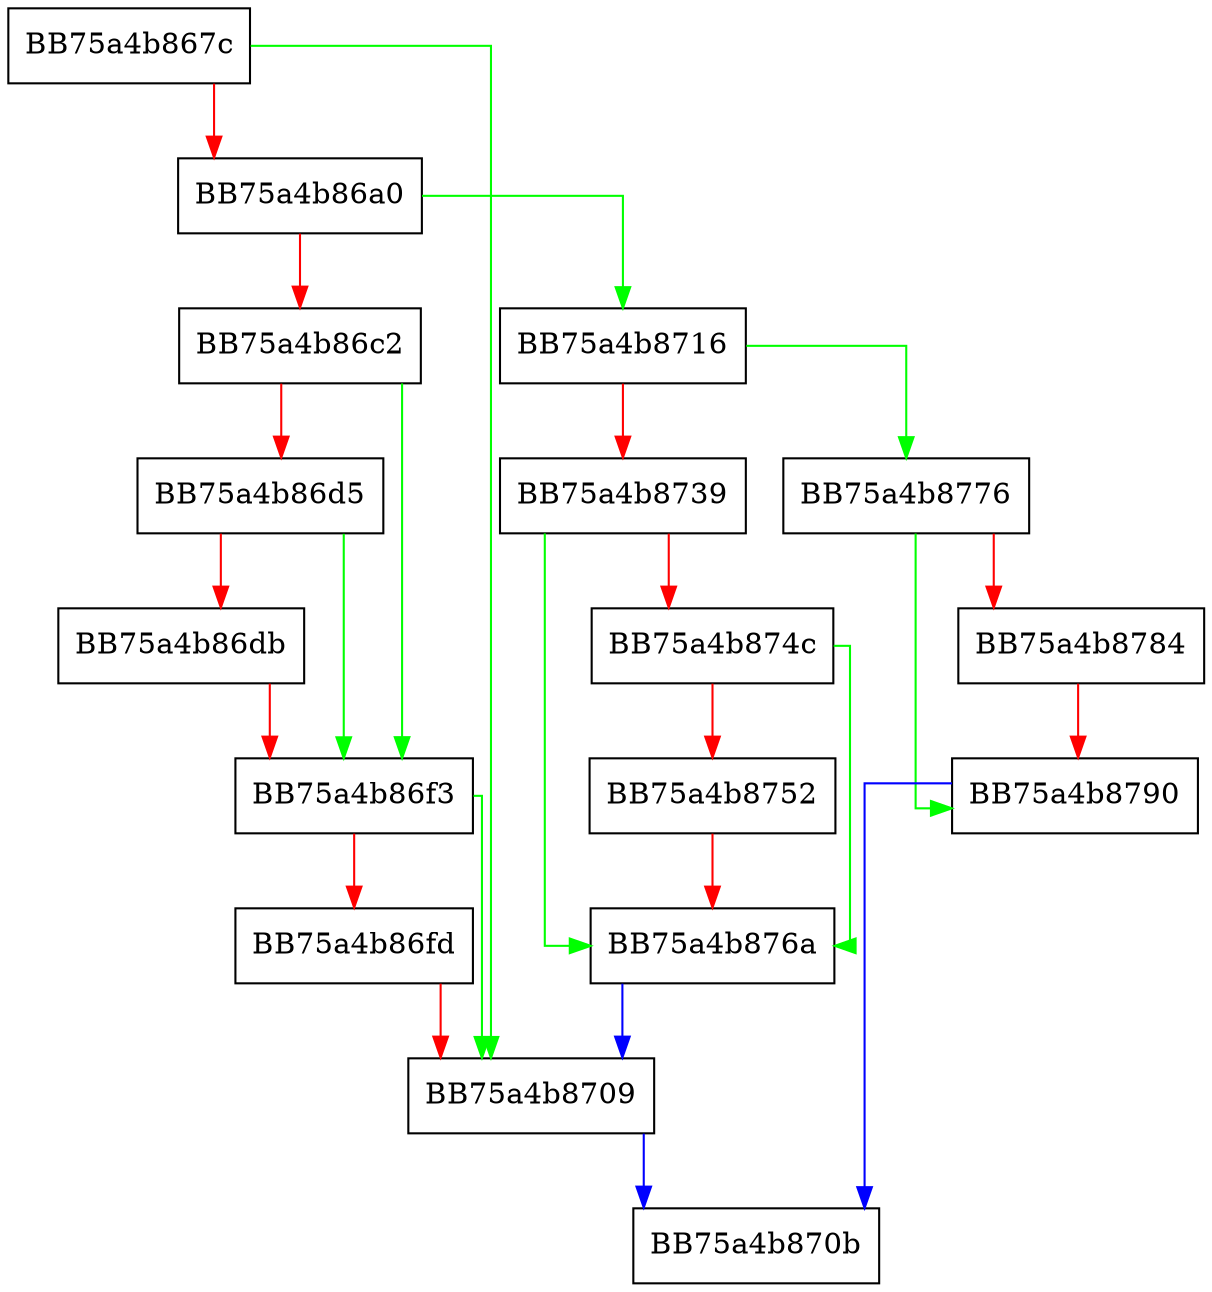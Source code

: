 digraph FileContainsOffsets {
  node [shape="box"];
  graph [splines=ortho];
  BB75a4b867c -> BB75a4b8709 [color="green"];
  BB75a4b867c -> BB75a4b86a0 [color="red"];
  BB75a4b86a0 -> BB75a4b8716 [color="green"];
  BB75a4b86a0 -> BB75a4b86c2 [color="red"];
  BB75a4b86c2 -> BB75a4b86f3 [color="green"];
  BB75a4b86c2 -> BB75a4b86d5 [color="red"];
  BB75a4b86d5 -> BB75a4b86f3 [color="green"];
  BB75a4b86d5 -> BB75a4b86db [color="red"];
  BB75a4b86db -> BB75a4b86f3 [color="red"];
  BB75a4b86f3 -> BB75a4b8709 [color="green"];
  BB75a4b86f3 -> BB75a4b86fd [color="red"];
  BB75a4b86fd -> BB75a4b8709 [color="red"];
  BB75a4b8709 -> BB75a4b870b [color="blue"];
  BB75a4b8716 -> BB75a4b8776 [color="green"];
  BB75a4b8716 -> BB75a4b8739 [color="red"];
  BB75a4b8739 -> BB75a4b876a [color="green"];
  BB75a4b8739 -> BB75a4b874c [color="red"];
  BB75a4b874c -> BB75a4b876a [color="green"];
  BB75a4b874c -> BB75a4b8752 [color="red"];
  BB75a4b8752 -> BB75a4b876a [color="red"];
  BB75a4b876a -> BB75a4b8709 [color="blue"];
  BB75a4b8776 -> BB75a4b8790 [color="green"];
  BB75a4b8776 -> BB75a4b8784 [color="red"];
  BB75a4b8784 -> BB75a4b8790 [color="red"];
  BB75a4b8790 -> BB75a4b870b [color="blue"];
}